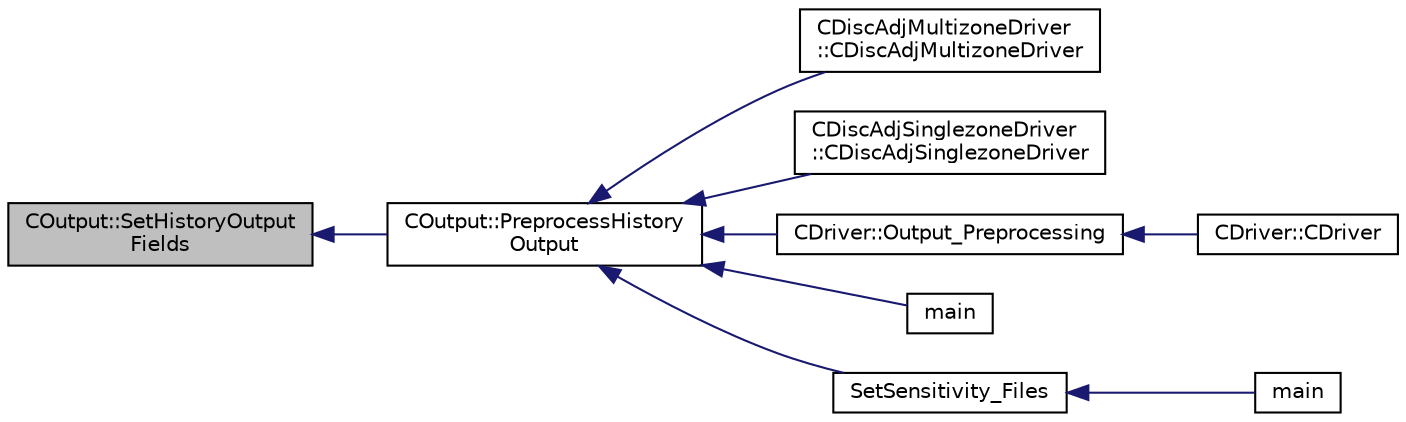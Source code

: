 digraph "COutput::SetHistoryOutputFields"
{
  edge [fontname="Helvetica",fontsize="10",labelfontname="Helvetica",labelfontsize="10"];
  node [fontname="Helvetica",fontsize="10",shape=record];
  rankdir="LR";
  Node872 [label="COutput::SetHistoryOutput\lFields",height=0.2,width=0.4,color="black", fillcolor="grey75", style="filled", fontcolor="black"];
  Node872 -> Node873 [dir="back",color="midnightblue",fontsize="10",style="solid",fontname="Helvetica"];
  Node873 [label="COutput::PreprocessHistory\lOutput",height=0.2,width=0.4,color="black", fillcolor="white", style="filled",URL="$class_c_output.html#afbd232d7c9236d1415382a195f6cff4e",tooltip="Preprocess the history output by setting the history fields and opening the history file..."];
  Node873 -> Node874 [dir="back",color="midnightblue",fontsize="10",style="solid",fontname="Helvetica"];
  Node874 [label="CDiscAdjMultizoneDriver\l::CDiscAdjMultizoneDriver",height=0.2,width=0.4,color="black", fillcolor="white", style="filled",URL="$class_c_disc_adj_multizone_driver.html#a4cfdd2d2d3b7cc7a40052d13d918da2f",tooltip="Constructor of the class. "];
  Node873 -> Node875 [dir="back",color="midnightblue",fontsize="10",style="solid",fontname="Helvetica"];
  Node875 [label="CDiscAdjSinglezoneDriver\l::CDiscAdjSinglezoneDriver",height=0.2,width=0.4,color="black", fillcolor="white", style="filled",URL="$class_c_disc_adj_singlezone_driver.html#a0194e68e223aeda2e78f09cc413079ac",tooltip="Constructor of the class. "];
  Node873 -> Node876 [dir="back",color="midnightblue",fontsize="10",style="solid",fontname="Helvetica"];
  Node876 [label="CDriver::Output_Preprocessing",height=0.2,width=0.4,color="black", fillcolor="white", style="filled",URL="$class_c_driver.html#a7ca93236effb813c3af9e00688659976",tooltip="Preprocess the output container. "];
  Node876 -> Node877 [dir="back",color="midnightblue",fontsize="10",style="solid",fontname="Helvetica"];
  Node877 [label="CDriver::CDriver",height=0.2,width=0.4,color="black", fillcolor="white", style="filled",URL="$class_c_driver.html#a3fca4a013a6efa9bbb38fe78a86b5f3d",tooltip="Constructor of the class. "];
  Node873 -> Node878 [dir="back",color="midnightblue",fontsize="10",style="solid",fontname="Helvetica"];
  Node878 [label="main",height=0.2,width=0.4,color="black", fillcolor="white", style="filled",URL="$_s_u2___d_e_f_8cpp.html#a0ddf1224851353fc92bfbff6f499fa97"];
  Node873 -> Node879 [dir="back",color="midnightblue",fontsize="10",style="solid",fontname="Helvetica"];
  Node879 [label="SetSensitivity_Files",height=0.2,width=0.4,color="black", fillcolor="white", style="filled",URL="$_s_u2___d_o_t_8cpp.html#a63d4fd49ad25f4916709545fb847948c",tooltip="Write the sensitivity (including mesh sensitivity) computed with the discrete adjoint method on the s..."];
  Node879 -> Node880 [dir="back",color="midnightblue",fontsize="10",style="solid",fontname="Helvetica"];
  Node880 [label="main",height=0.2,width=0.4,color="black", fillcolor="white", style="filled",URL="$_s_u2___d_o_t_8cpp.html#a0ddf1224851353fc92bfbff6f499fa97"];
}
